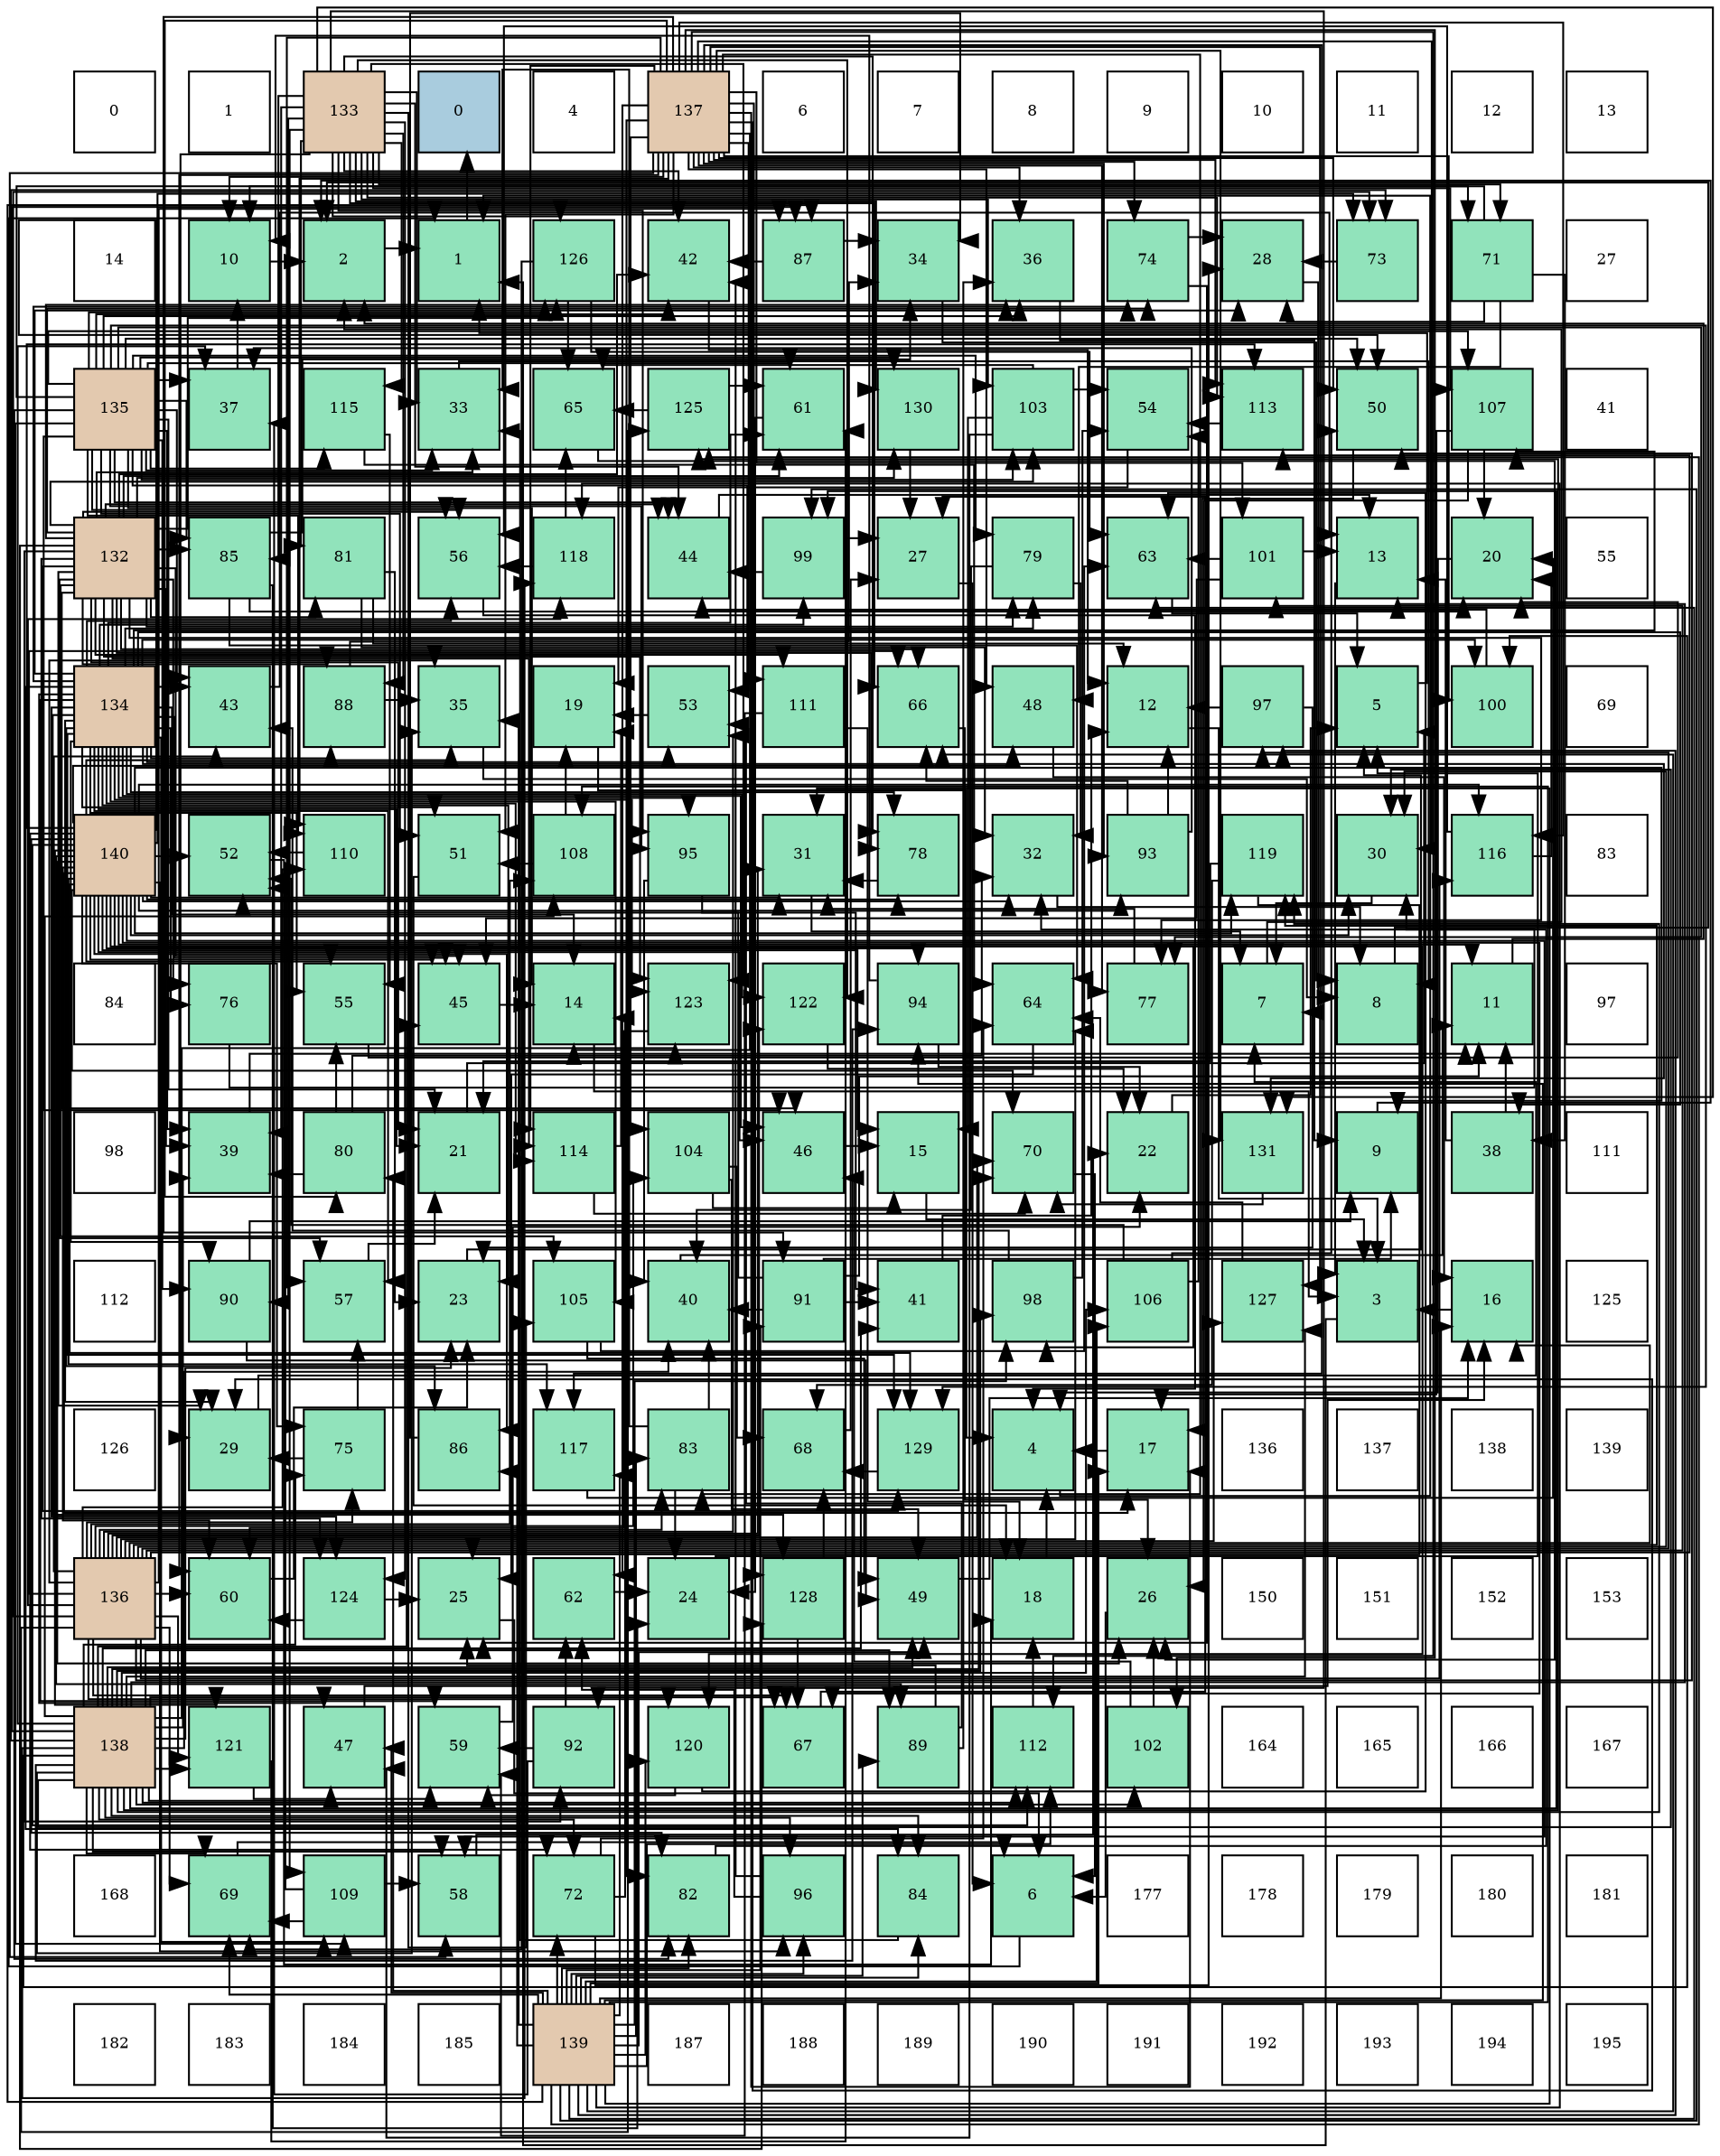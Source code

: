 digraph layout{
 rankdir=TB;
 splines=ortho;
 node [style=filled shape=square fixedsize=true width=0.6];
0[label="0", fontsize=8, fillcolor="#ffffff"];
1[label="1", fontsize=8, fillcolor="#ffffff"];
2[label="133", fontsize=8, fillcolor="#e3c9af"];
3[label="0", fontsize=8, fillcolor="#a9ccde"];
4[label="4", fontsize=8, fillcolor="#ffffff"];
5[label="137", fontsize=8, fillcolor="#e3c9af"];
6[label="6", fontsize=8, fillcolor="#ffffff"];
7[label="7", fontsize=8, fillcolor="#ffffff"];
8[label="8", fontsize=8, fillcolor="#ffffff"];
9[label="9", fontsize=8, fillcolor="#ffffff"];
10[label="10", fontsize=8, fillcolor="#ffffff"];
11[label="11", fontsize=8, fillcolor="#ffffff"];
12[label="12", fontsize=8, fillcolor="#ffffff"];
13[label="13", fontsize=8, fillcolor="#ffffff"];
14[label="14", fontsize=8, fillcolor="#ffffff"];
15[label="10", fontsize=8, fillcolor="#91e3bb"];
16[label="2", fontsize=8, fillcolor="#91e3bb"];
17[label="1", fontsize=8, fillcolor="#91e3bb"];
18[label="126", fontsize=8, fillcolor="#91e3bb"];
19[label="42", fontsize=8, fillcolor="#91e3bb"];
20[label="87", fontsize=8, fillcolor="#91e3bb"];
21[label="34", fontsize=8, fillcolor="#91e3bb"];
22[label="36", fontsize=8, fillcolor="#91e3bb"];
23[label="74", fontsize=8, fillcolor="#91e3bb"];
24[label="28", fontsize=8, fillcolor="#91e3bb"];
25[label="73", fontsize=8, fillcolor="#91e3bb"];
26[label="71", fontsize=8, fillcolor="#91e3bb"];
27[label="27", fontsize=8, fillcolor="#ffffff"];
28[label="135", fontsize=8, fillcolor="#e3c9af"];
29[label="37", fontsize=8, fillcolor="#91e3bb"];
30[label="115", fontsize=8, fillcolor="#91e3bb"];
31[label="33", fontsize=8, fillcolor="#91e3bb"];
32[label="65", fontsize=8, fillcolor="#91e3bb"];
33[label="125", fontsize=8, fillcolor="#91e3bb"];
34[label="61", fontsize=8, fillcolor="#91e3bb"];
35[label="130", fontsize=8, fillcolor="#91e3bb"];
36[label="103", fontsize=8, fillcolor="#91e3bb"];
37[label="54", fontsize=8, fillcolor="#91e3bb"];
38[label="113", fontsize=8, fillcolor="#91e3bb"];
39[label="50", fontsize=8, fillcolor="#91e3bb"];
40[label="107", fontsize=8, fillcolor="#91e3bb"];
41[label="41", fontsize=8, fillcolor="#ffffff"];
42[label="132", fontsize=8, fillcolor="#e3c9af"];
43[label="85", fontsize=8, fillcolor="#91e3bb"];
44[label="81", fontsize=8, fillcolor="#91e3bb"];
45[label="56", fontsize=8, fillcolor="#91e3bb"];
46[label="118", fontsize=8, fillcolor="#91e3bb"];
47[label="44", fontsize=8, fillcolor="#91e3bb"];
48[label="99", fontsize=8, fillcolor="#91e3bb"];
49[label="27", fontsize=8, fillcolor="#91e3bb"];
50[label="79", fontsize=8, fillcolor="#91e3bb"];
51[label="63", fontsize=8, fillcolor="#91e3bb"];
52[label="101", fontsize=8, fillcolor="#91e3bb"];
53[label="13", fontsize=8, fillcolor="#91e3bb"];
54[label="20", fontsize=8, fillcolor="#91e3bb"];
55[label="55", fontsize=8, fillcolor="#ffffff"];
56[label="134", fontsize=8, fillcolor="#e3c9af"];
57[label="43", fontsize=8, fillcolor="#91e3bb"];
58[label="88", fontsize=8, fillcolor="#91e3bb"];
59[label="35", fontsize=8, fillcolor="#91e3bb"];
60[label="19", fontsize=8, fillcolor="#91e3bb"];
61[label="53", fontsize=8, fillcolor="#91e3bb"];
62[label="111", fontsize=8, fillcolor="#91e3bb"];
63[label="66", fontsize=8, fillcolor="#91e3bb"];
64[label="48", fontsize=8, fillcolor="#91e3bb"];
65[label="12", fontsize=8, fillcolor="#91e3bb"];
66[label="97", fontsize=8, fillcolor="#91e3bb"];
67[label="5", fontsize=8, fillcolor="#91e3bb"];
68[label="100", fontsize=8, fillcolor="#91e3bb"];
69[label="69", fontsize=8, fillcolor="#ffffff"];
70[label="140", fontsize=8, fillcolor="#e3c9af"];
71[label="52", fontsize=8, fillcolor="#91e3bb"];
72[label="110", fontsize=8, fillcolor="#91e3bb"];
73[label="51", fontsize=8, fillcolor="#91e3bb"];
74[label="108", fontsize=8, fillcolor="#91e3bb"];
75[label="95", fontsize=8, fillcolor="#91e3bb"];
76[label="31", fontsize=8, fillcolor="#91e3bb"];
77[label="78", fontsize=8, fillcolor="#91e3bb"];
78[label="32", fontsize=8, fillcolor="#91e3bb"];
79[label="93", fontsize=8, fillcolor="#91e3bb"];
80[label="119", fontsize=8, fillcolor="#91e3bb"];
81[label="30", fontsize=8, fillcolor="#91e3bb"];
82[label="116", fontsize=8, fillcolor="#91e3bb"];
83[label="83", fontsize=8, fillcolor="#ffffff"];
84[label="84", fontsize=8, fillcolor="#ffffff"];
85[label="76", fontsize=8, fillcolor="#91e3bb"];
86[label="55", fontsize=8, fillcolor="#91e3bb"];
87[label="45", fontsize=8, fillcolor="#91e3bb"];
88[label="14", fontsize=8, fillcolor="#91e3bb"];
89[label="123", fontsize=8, fillcolor="#91e3bb"];
90[label="122", fontsize=8, fillcolor="#91e3bb"];
91[label="94", fontsize=8, fillcolor="#91e3bb"];
92[label="64", fontsize=8, fillcolor="#91e3bb"];
93[label="77", fontsize=8, fillcolor="#91e3bb"];
94[label="7", fontsize=8, fillcolor="#91e3bb"];
95[label="8", fontsize=8, fillcolor="#91e3bb"];
96[label="11", fontsize=8, fillcolor="#91e3bb"];
97[label="97", fontsize=8, fillcolor="#ffffff"];
98[label="98", fontsize=8, fillcolor="#ffffff"];
99[label="39", fontsize=8, fillcolor="#91e3bb"];
100[label="80", fontsize=8, fillcolor="#91e3bb"];
101[label="21", fontsize=8, fillcolor="#91e3bb"];
102[label="114", fontsize=8, fillcolor="#91e3bb"];
103[label="104", fontsize=8, fillcolor="#91e3bb"];
104[label="46", fontsize=8, fillcolor="#91e3bb"];
105[label="15", fontsize=8, fillcolor="#91e3bb"];
106[label="70", fontsize=8, fillcolor="#91e3bb"];
107[label="22", fontsize=8, fillcolor="#91e3bb"];
108[label="131", fontsize=8, fillcolor="#91e3bb"];
109[label="9", fontsize=8, fillcolor="#91e3bb"];
110[label="38", fontsize=8, fillcolor="#91e3bb"];
111[label="111", fontsize=8, fillcolor="#ffffff"];
112[label="112", fontsize=8, fillcolor="#ffffff"];
113[label="90", fontsize=8, fillcolor="#91e3bb"];
114[label="57", fontsize=8, fillcolor="#91e3bb"];
115[label="23", fontsize=8, fillcolor="#91e3bb"];
116[label="105", fontsize=8, fillcolor="#91e3bb"];
117[label="40", fontsize=8, fillcolor="#91e3bb"];
118[label="91", fontsize=8, fillcolor="#91e3bb"];
119[label="41", fontsize=8, fillcolor="#91e3bb"];
120[label="98", fontsize=8, fillcolor="#91e3bb"];
121[label="106", fontsize=8, fillcolor="#91e3bb"];
122[label="127", fontsize=8, fillcolor="#91e3bb"];
123[label="3", fontsize=8, fillcolor="#91e3bb"];
124[label="16", fontsize=8, fillcolor="#91e3bb"];
125[label="125", fontsize=8, fillcolor="#ffffff"];
126[label="126", fontsize=8, fillcolor="#ffffff"];
127[label="29", fontsize=8, fillcolor="#91e3bb"];
128[label="75", fontsize=8, fillcolor="#91e3bb"];
129[label="86", fontsize=8, fillcolor="#91e3bb"];
130[label="117", fontsize=8, fillcolor="#91e3bb"];
131[label="83", fontsize=8, fillcolor="#91e3bb"];
132[label="68", fontsize=8, fillcolor="#91e3bb"];
133[label="129", fontsize=8, fillcolor="#91e3bb"];
134[label="4", fontsize=8, fillcolor="#91e3bb"];
135[label="17", fontsize=8, fillcolor="#91e3bb"];
136[label="136", fontsize=8, fillcolor="#ffffff"];
137[label="137", fontsize=8, fillcolor="#ffffff"];
138[label="138", fontsize=8, fillcolor="#ffffff"];
139[label="139", fontsize=8, fillcolor="#ffffff"];
140[label="136", fontsize=8, fillcolor="#e3c9af"];
141[label="60", fontsize=8, fillcolor="#91e3bb"];
142[label="124", fontsize=8, fillcolor="#91e3bb"];
143[label="25", fontsize=8, fillcolor="#91e3bb"];
144[label="62", fontsize=8, fillcolor="#91e3bb"];
145[label="24", fontsize=8, fillcolor="#91e3bb"];
146[label="128", fontsize=8, fillcolor="#91e3bb"];
147[label="49", fontsize=8, fillcolor="#91e3bb"];
148[label="18", fontsize=8, fillcolor="#91e3bb"];
149[label="26", fontsize=8, fillcolor="#91e3bb"];
150[label="150", fontsize=8, fillcolor="#ffffff"];
151[label="151", fontsize=8, fillcolor="#ffffff"];
152[label="152", fontsize=8, fillcolor="#ffffff"];
153[label="153", fontsize=8, fillcolor="#ffffff"];
154[label="138", fontsize=8, fillcolor="#e3c9af"];
155[label="121", fontsize=8, fillcolor="#91e3bb"];
156[label="47", fontsize=8, fillcolor="#91e3bb"];
157[label="59", fontsize=8, fillcolor="#91e3bb"];
158[label="92", fontsize=8, fillcolor="#91e3bb"];
159[label="120", fontsize=8, fillcolor="#91e3bb"];
160[label="67", fontsize=8, fillcolor="#91e3bb"];
161[label="89", fontsize=8, fillcolor="#91e3bb"];
162[label="112", fontsize=8, fillcolor="#91e3bb"];
163[label="102", fontsize=8, fillcolor="#91e3bb"];
164[label="164", fontsize=8, fillcolor="#ffffff"];
165[label="165", fontsize=8, fillcolor="#ffffff"];
166[label="166", fontsize=8, fillcolor="#ffffff"];
167[label="167", fontsize=8, fillcolor="#ffffff"];
168[label="168", fontsize=8, fillcolor="#ffffff"];
169[label="69", fontsize=8, fillcolor="#91e3bb"];
170[label="109", fontsize=8, fillcolor="#91e3bb"];
171[label="58", fontsize=8, fillcolor="#91e3bb"];
172[label="72", fontsize=8, fillcolor="#91e3bb"];
173[label="82", fontsize=8, fillcolor="#91e3bb"];
174[label="96", fontsize=8, fillcolor="#91e3bb"];
175[label="84", fontsize=8, fillcolor="#91e3bb"];
176[label="6", fontsize=8, fillcolor="#91e3bb"];
177[label="177", fontsize=8, fillcolor="#ffffff"];
178[label="178", fontsize=8, fillcolor="#ffffff"];
179[label="179", fontsize=8, fillcolor="#ffffff"];
180[label="180", fontsize=8, fillcolor="#ffffff"];
181[label="181", fontsize=8, fillcolor="#ffffff"];
182[label="182", fontsize=8, fillcolor="#ffffff"];
183[label="183", fontsize=8, fillcolor="#ffffff"];
184[label="184", fontsize=8, fillcolor="#ffffff"];
185[label="185", fontsize=8, fillcolor="#ffffff"];
186[label="139", fontsize=8, fillcolor="#e3c9af"];
187[label="187", fontsize=8, fillcolor="#ffffff"];
188[label="188", fontsize=8, fillcolor="#ffffff"];
189[label="189", fontsize=8, fillcolor="#ffffff"];
190[label="190", fontsize=8, fillcolor="#ffffff"];
191[label="191", fontsize=8, fillcolor="#ffffff"];
192[label="192", fontsize=8, fillcolor="#ffffff"];
193[label="193", fontsize=8, fillcolor="#ffffff"];
194[label="194", fontsize=8, fillcolor="#ffffff"];
195[label="195", fontsize=8, fillcolor="#ffffff"];
edge [constraint=false, style=vis];17 -> 3;
16 -> 17;
123 -> 17;
134 -> 17;
67 -> 17;
176 -> 17;
94 -> 16;
95 -> 16;
109 -> 16;
15 -> 16;
96 -> 16;
65 -> 123;
53 -> 123;
88 -> 123;
105 -> 123;
124 -> 123;
135 -> 134;
148 -> 134;
60 -> 134;
54 -> 134;
101 -> 67;
107 -> 67;
115 -> 67;
145 -> 67;
143 -> 176;
149 -> 176;
49 -> 176;
24 -> 94;
127 -> 94;
81 -> 94;
76 -> 94;
78 -> 95;
31 -> 95;
21 -> 95;
59 -> 95;
22 -> 109;
29 -> 15;
110 -> 96;
110 -> 53;
99 -> 96;
117 -> 96;
119 -> 65;
19 -> 65;
57 -> 53;
47 -> 53;
87 -> 88;
104 -> 105;
156 -> 124;
64 -> 124;
147 -> 124;
39 -> 135;
73 -> 148;
71 -> 148;
61 -> 60;
37 -> 60;
86 -> 54;
45 -> 134;
114 -> 101;
171 -> 107;
157 -> 107;
141 -> 115;
34 -> 145;
144 -> 145;
51 -> 67;
92 -> 143;
32 -> 149;
63 -> 149;
160 -> 49;
132 -> 49;
169 -> 176;
106 -> 176;
26 -> 15;
26 -> 24;
26 -> 110;
26 -> 64;
172 -> 88;
172 -> 24;
172 -> 92;
25 -> 24;
23 -> 143;
23 -> 24;
128 -> 127;
128 -> 114;
85 -> 81;
93 -> 76;
77 -> 76;
50 -> 78;
50 -> 117;
100 -> 78;
100 -> 99;
100 -> 86;
44 -> 65;
44 -> 115;
44 -> 78;
173 -> 78;
131 -> 145;
131 -> 31;
131 -> 117;
175 -> 31;
43 -> 54;
43 -> 145;
43 -> 21;
43 -> 92;
129 -> 21;
20 -> 21;
20 -> 19;
58 -> 21;
58 -> 59;
161 -> 143;
161 -> 22;
161 -> 61;
113 -> 109;
113 -> 147;
118 -> 109;
118 -> 96;
118 -> 117;
118 -> 119;
118 -> 71;
158 -> 29;
158 -> 157;
158 -> 144;
79 -> 65;
79 -> 29;
79 -> 63;
91 -> 15;
91 -> 107;
75 -> 117;
75 -> 119;
174 -> 19;
174 -> 144;
66 -> 65;
66 -> 115;
120 -> 57;
120 -> 37;
48 -> 49;
48 -> 47;
68 -> 47;
52 -> 53;
52 -> 87;
52 -> 51;
163 -> 149;
163 -> 104;
36 -> 105;
36 -> 156;
36 -> 37;
36 -> 32;
103 -> 105;
103 -> 147;
103 -> 132;
116 -> 147;
116 -> 51;
121 -> 39;
121 -> 71;
121 -> 37;
40 -> 135;
40 -> 54;
40 -> 149;
74 -> 60;
74 -> 73;
170 -> 71;
170 -> 171;
170 -> 169;
72 -> 71;
62 -> 148;
62 -> 157;
162 -> 148;
38 -> 37;
102 -> 60;
102 -> 106;
30 -> 86;
30 -> 92;
82 -> 54;
82 -> 45;
130 -> 54;
46 -> 45;
46 -> 32;
80 -> 101;
80 -> 143;
80 -> 132;
159 -> 157;
159 -> 51;
155 -> 157;
155 -> 34;
90 -> 107;
89 -> 141;
142 -> 143;
142 -> 141;
33 -> 34;
33 -> 32;
18 -> 51;
18 -> 32;
18 -> 169;
122 -> 92;
146 -> 160;
146 -> 132;
133 -> 132;
35 -> 49;
108 -> 106;
42 -> 101;
42 -> 127;
42 -> 31;
42 -> 22;
42 -> 99;
42 -> 19;
42 -> 47;
42 -> 87;
42 -> 104;
42 -> 45;
42 -> 114;
42 -> 34;
42 -> 63;
42 -> 23;
42 -> 85;
42 -> 93;
42 -> 77;
42 -> 50;
42 -> 44;
42 -> 43;
42 -> 58;
42 -> 158;
42 -> 36;
42 -> 116;
42 -> 62;
42 -> 102;
42 -> 89;
42 -> 142;
42 -> 18;
42 -> 146;
42 -> 133;
42 -> 35;
2 -> 127;
2 -> 31;
2 -> 99;
2 -> 19;
2 -> 47;
2 -> 63;
2 -> 26;
2 -> 77;
2 -> 44;
2 -> 43;
2 -> 58;
2 -> 113;
2 -> 158;
2 -> 75;
2 -> 36;
2 -> 116;
2 -> 40;
2 -> 170;
2 -> 38;
2 -> 30;
2 -> 90;
2 -> 89;
2 -> 142;
2 -> 18;
2 -> 35;
2 -> 108;
56 -> 88;
56 -> 101;
56 -> 115;
56 -> 24;
56 -> 127;
56 -> 110;
56 -> 57;
56 -> 87;
56 -> 104;
56 -> 156;
56 -> 73;
56 -> 61;
56 -> 86;
56 -> 45;
56 -> 114;
56 -> 157;
56 -> 34;
56 -> 23;
56 -> 85;
56 -> 77;
56 -> 50;
56 -> 175;
56 -> 129;
56 -> 58;
56 -> 113;
56 -> 75;
56 -> 48;
56 -> 68;
56 -> 116;
56 -> 40;
56 -> 170;
56 -> 102;
56 -> 90;
56 -> 89;
56 -> 142;
56 -> 146;
56 -> 133;
56 -> 108;
28 -> 88;
28 -> 101;
28 -> 31;
28 -> 22;
28 -> 29;
28 -> 99;
28 -> 19;
28 -> 57;
28 -> 47;
28 -> 104;
28 -> 39;
28 -> 73;
28 -> 45;
28 -> 34;
28 -> 26;
28 -> 93;
28 -> 50;
28 -> 173;
28 -> 43;
28 -> 113;
28 -> 75;
28 -> 36;
28 -> 40;
28 -> 170;
28 -> 72;
28 -> 62;
28 -> 30;
28 -> 18;
28 -> 133;
28 -> 35;
140 -> 124;
140 -> 81;
140 -> 76;
140 -> 59;
140 -> 57;
140 -> 39;
140 -> 61;
140 -> 141;
140 -> 92;
140 -> 63;
140 -> 160;
140 -> 169;
140 -> 106;
140 -> 25;
140 -> 128;
140 -> 131;
140 -> 20;
140 -> 66;
140 -> 52;
140 -> 103;
140 -> 74;
140 -> 72;
140 -> 38;
140 -> 82;
140 -> 46;
140 -> 80;
140 -> 159;
140 -> 155;
140 -> 90;
140 -> 33;
140 -> 122;
5 -> 15;
5 -> 88;
5 -> 135;
5 -> 127;
5 -> 81;
5 -> 22;
5 -> 64;
5 -> 39;
5 -> 73;
5 -> 61;
5 -> 114;
5 -> 171;
5 -> 141;
5 -> 144;
5 -> 23;
5 -> 93;
5 -> 100;
5 -> 173;
5 -> 131;
5 -> 118;
5 -> 79;
5 -> 68;
5 -> 52;
5 -> 163;
5 -> 103;
5 -> 72;
5 -> 162;
5 -> 38;
5 -> 102;
5 -> 82;
5 -> 130;
5 -> 122;
5 -> 146;
5 -> 108;
154 -> 53;
154 -> 115;
154 -> 81;
154 -> 59;
154 -> 29;
154 -> 99;
154 -> 117;
154 -> 119;
154 -> 87;
154 -> 156;
154 -> 147;
154 -> 171;
154 -> 160;
154 -> 169;
154 -> 106;
154 -> 172;
154 -> 25;
154 -> 128;
154 -> 175;
154 -> 20;
154 -> 161;
154 -> 91;
154 -> 174;
154 -> 120;
154 -> 48;
154 -> 68;
154 -> 163;
154 -> 121;
154 -> 74;
154 -> 162;
154 -> 46;
154 -> 80;
154 -> 155;
154 -> 89;
154 -> 33;
154 -> 122;
186 -> 124;
186 -> 135;
186 -> 76;
186 -> 59;
186 -> 156;
186 -> 147;
186 -> 51;
186 -> 63;
186 -> 169;
186 -> 172;
186 -> 100;
186 -> 173;
186 -> 131;
186 -> 175;
186 -> 129;
186 -> 20;
186 -> 161;
186 -> 118;
186 -> 91;
186 -> 174;
186 -> 66;
186 -> 120;
186 -> 48;
186 -> 121;
186 -> 74;
186 -> 162;
186 -> 130;
186 -> 46;
186 -> 159;
186 -> 33;
70 -> 109;
70 -> 96;
70 -> 105;
70 -> 135;
70 -> 149;
70 -> 81;
70 -> 76;
70 -> 78;
70 -> 59;
70 -> 87;
70 -> 104;
70 -> 64;
70 -> 39;
70 -> 71;
70 -> 86;
70 -> 171;
70 -> 141;
70 -> 160;
70 -> 106;
70 -> 172;
70 -> 25;
70 -> 128;
70 -> 77;
70 -> 173;
70 -> 129;
70 -> 161;
70 -> 79;
70 -> 91;
70 -> 174;
70 -> 120;
70 -> 162;
70 -> 38;
70 -> 82;
70 -> 130;
70 -> 80;
70 -> 159;
70 -> 155;
70 -> 133;
edge [constraint=true, style=invis];
0 -> 14 -> 28 -> 42 -> 56 -> 70 -> 84 -> 98 -> 112 -> 126 -> 140 -> 154 -> 168 -> 182;
1 -> 15 -> 29 -> 43 -> 57 -> 71 -> 85 -> 99 -> 113 -> 127 -> 141 -> 155 -> 169 -> 183;
2 -> 16 -> 30 -> 44 -> 58 -> 72 -> 86 -> 100 -> 114 -> 128 -> 142 -> 156 -> 170 -> 184;
3 -> 17 -> 31 -> 45 -> 59 -> 73 -> 87 -> 101 -> 115 -> 129 -> 143 -> 157 -> 171 -> 185;
4 -> 18 -> 32 -> 46 -> 60 -> 74 -> 88 -> 102 -> 116 -> 130 -> 144 -> 158 -> 172 -> 186;
5 -> 19 -> 33 -> 47 -> 61 -> 75 -> 89 -> 103 -> 117 -> 131 -> 145 -> 159 -> 173 -> 187;
6 -> 20 -> 34 -> 48 -> 62 -> 76 -> 90 -> 104 -> 118 -> 132 -> 146 -> 160 -> 174 -> 188;
7 -> 21 -> 35 -> 49 -> 63 -> 77 -> 91 -> 105 -> 119 -> 133 -> 147 -> 161 -> 175 -> 189;
8 -> 22 -> 36 -> 50 -> 64 -> 78 -> 92 -> 106 -> 120 -> 134 -> 148 -> 162 -> 176 -> 190;
9 -> 23 -> 37 -> 51 -> 65 -> 79 -> 93 -> 107 -> 121 -> 135 -> 149 -> 163 -> 177 -> 191;
10 -> 24 -> 38 -> 52 -> 66 -> 80 -> 94 -> 108 -> 122 -> 136 -> 150 -> 164 -> 178 -> 192;
11 -> 25 -> 39 -> 53 -> 67 -> 81 -> 95 -> 109 -> 123 -> 137 -> 151 -> 165 -> 179 -> 193;
12 -> 26 -> 40 -> 54 -> 68 -> 82 -> 96 -> 110 -> 124 -> 138 -> 152 -> 166 -> 180 -> 194;
13 -> 27 -> 41 -> 55 -> 69 -> 83 -> 97 -> 111 -> 125 -> 139 -> 153 -> 167 -> 181 -> 195;
rank = same {0 -> 1 -> 2 -> 3 -> 4 -> 5 -> 6 -> 7 -> 8 -> 9 -> 10 -> 11 -> 12 -> 13};
rank = same {14 -> 15 -> 16 -> 17 -> 18 -> 19 -> 20 -> 21 -> 22 -> 23 -> 24 -> 25 -> 26 -> 27};
rank = same {28 -> 29 -> 30 -> 31 -> 32 -> 33 -> 34 -> 35 -> 36 -> 37 -> 38 -> 39 -> 40 -> 41};
rank = same {42 -> 43 -> 44 -> 45 -> 46 -> 47 -> 48 -> 49 -> 50 -> 51 -> 52 -> 53 -> 54 -> 55};
rank = same {56 -> 57 -> 58 -> 59 -> 60 -> 61 -> 62 -> 63 -> 64 -> 65 -> 66 -> 67 -> 68 -> 69};
rank = same {70 -> 71 -> 72 -> 73 -> 74 -> 75 -> 76 -> 77 -> 78 -> 79 -> 80 -> 81 -> 82 -> 83};
rank = same {84 -> 85 -> 86 -> 87 -> 88 -> 89 -> 90 -> 91 -> 92 -> 93 -> 94 -> 95 -> 96 -> 97};
rank = same {98 -> 99 -> 100 -> 101 -> 102 -> 103 -> 104 -> 105 -> 106 -> 107 -> 108 -> 109 -> 110 -> 111};
rank = same {112 -> 113 -> 114 -> 115 -> 116 -> 117 -> 118 -> 119 -> 120 -> 121 -> 122 -> 123 -> 124 -> 125};
rank = same {126 -> 127 -> 128 -> 129 -> 130 -> 131 -> 132 -> 133 -> 134 -> 135 -> 136 -> 137 -> 138 -> 139};
rank = same {140 -> 141 -> 142 -> 143 -> 144 -> 145 -> 146 -> 147 -> 148 -> 149 -> 150 -> 151 -> 152 -> 153};
rank = same {154 -> 155 -> 156 -> 157 -> 158 -> 159 -> 160 -> 161 -> 162 -> 163 -> 164 -> 165 -> 166 -> 167};
rank = same {168 -> 169 -> 170 -> 171 -> 172 -> 173 -> 174 -> 175 -> 176 -> 177 -> 178 -> 179 -> 180 -> 181};
rank = same {182 -> 183 -> 184 -> 185 -> 186 -> 187 -> 188 -> 189 -> 190 -> 191 -> 192 -> 193 -> 194 -> 195};
}